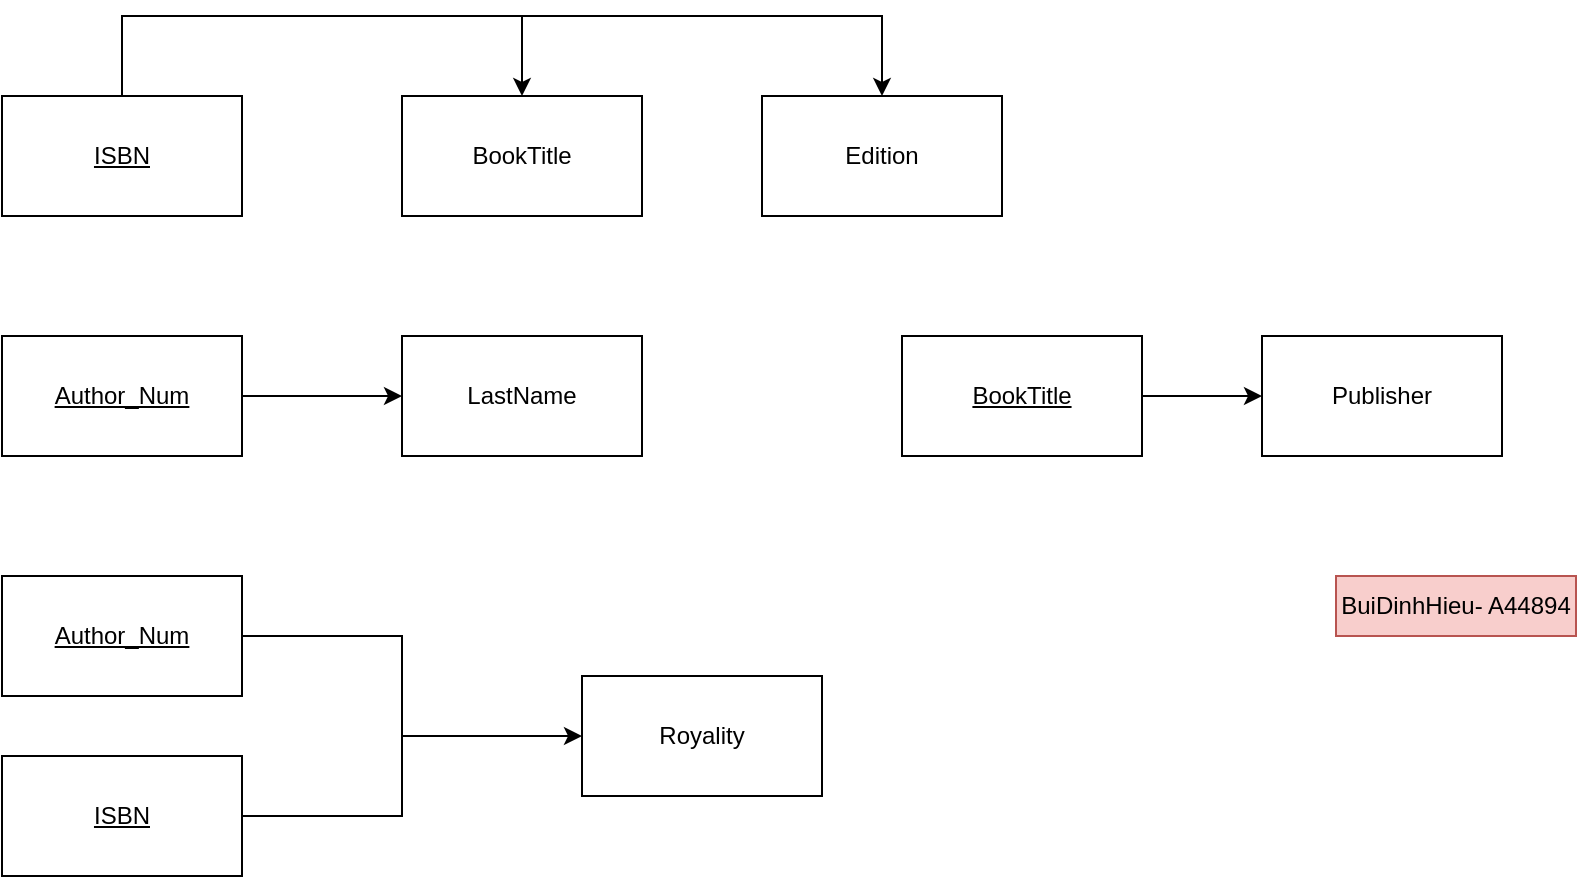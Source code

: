 <mxfile version="22.0.2" type="github">
  <diagram name="Trang-1" id="6I1aa0K_h9izhc6U7fov">
    <mxGraphModel dx="1050" dy="566" grid="1" gridSize="10" guides="1" tooltips="1" connect="1" arrows="1" fold="1" page="1" pageScale="1" pageWidth="827" pageHeight="1169" math="0" shadow="0">
      <root>
        <mxCell id="0" />
        <mxCell id="1" parent="0" />
        <mxCell id="AUdb97Btra_nYWk_Q8Ki-1" value="&lt;u&gt;ISBN&lt;/u&gt;" style="rounded=0;whiteSpace=wrap;html=1;" vertex="1" parent="1">
          <mxGeometry x="40" y="240" width="120" height="60" as="geometry" />
        </mxCell>
        <mxCell id="AUdb97Btra_nYWk_Q8Ki-9" value="" style="edgeStyle=orthogonalEdgeStyle;rounded=0;orthogonalLoop=1;jettySize=auto;html=1;" edge="1" parent="1" source="AUdb97Btra_nYWk_Q8Ki-2" target="AUdb97Btra_nYWk_Q8Ki-3">
          <mxGeometry relative="1" as="geometry" />
        </mxCell>
        <mxCell id="AUdb97Btra_nYWk_Q8Ki-2" value="&lt;u&gt;Author_Num&lt;/u&gt;" style="rounded=0;whiteSpace=wrap;html=1;" vertex="1" parent="1">
          <mxGeometry x="40" y="360" width="120" height="60" as="geometry" />
        </mxCell>
        <mxCell id="AUdb97Btra_nYWk_Q8Ki-3" value="LastName" style="whiteSpace=wrap;html=1;rounded=0;" vertex="1" parent="1">
          <mxGeometry x="240" y="360" width="120" height="60" as="geometry" />
        </mxCell>
        <mxCell id="AUdb97Btra_nYWk_Q8Ki-11" value="BookTitle" style="rounded=0;whiteSpace=wrap;html=1;" vertex="1" parent="1">
          <mxGeometry x="240" y="240" width="120" height="60" as="geometry" />
        </mxCell>
        <mxCell id="AUdb97Btra_nYWk_Q8Ki-12" value="Publisher" style="rounded=0;whiteSpace=wrap;html=1;" vertex="1" parent="1">
          <mxGeometry x="670" y="360" width="120" height="60" as="geometry" />
        </mxCell>
        <mxCell id="AUdb97Btra_nYWk_Q8Ki-13" value="Edition" style="rounded=0;whiteSpace=wrap;html=1;" vertex="1" parent="1">
          <mxGeometry x="420" y="240" width="120" height="60" as="geometry" />
        </mxCell>
        <mxCell id="AUdb97Btra_nYWk_Q8Ki-15" value="" style="endArrow=classic;html=1;rounded=0;exitX=0.5;exitY=0;exitDx=0;exitDy=0;edgeStyle=orthogonalEdgeStyle;entryX=0.5;entryY=0;entryDx=0;entryDy=0;" edge="1" parent="1" source="AUdb97Btra_nYWk_Q8Ki-1" target="AUdb97Btra_nYWk_Q8Ki-11">
          <mxGeometry width="50" height="50" relative="1" as="geometry">
            <mxPoint x="280" y="360" as="sourcePoint" />
            <mxPoint x="320" y="200" as="targetPoint" />
            <Array as="points">
              <mxPoint x="100" y="200" />
              <mxPoint x="300" y="200" />
            </Array>
          </mxGeometry>
        </mxCell>
        <mxCell id="AUdb97Btra_nYWk_Q8Ki-21" value="&lt;u&gt;Author_Num&lt;/u&gt;" style="rounded=0;whiteSpace=wrap;html=1;" vertex="1" parent="1">
          <mxGeometry x="40" y="480" width="120" height="60" as="geometry" />
        </mxCell>
        <mxCell id="AUdb97Btra_nYWk_Q8Ki-26" value="" style="edgeStyle=orthogonalEdgeStyle;rounded=0;orthogonalLoop=1;jettySize=auto;html=1;" edge="1" parent="1" source="AUdb97Btra_nYWk_Q8Ki-22" target="AUdb97Btra_nYWk_Q8Ki-25">
          <mxGeometry relative="1" as="geometry">
            <Array as="points">
              <mxPoint x="240" y="600" />
              <mxPoint x="240" y="560" />
            </Array>
          </mxGeometry>
        </mxCell>
        <mxCell id="AUdb97Btra_nYWk_Q8Ki-22" value="&lt;u&gt;ISBN&lt;/u&gt;" style="rounded=0;whiteSpace=wrap;html=1;" vertex="1" parent="1">
          <mxGeometry x="40" y="570" width="120" height="60" as="geometry" />
        </mxCell>
        <mxCell id="AUdb97Btra_nYWk_Q8Ki-25" value="Royality" style="rounded=0;whiteSpace=wrap;html=1;" vertex="1" parent="1">
          <mxGeometry x="330" y="530" width="120" height="60" as="geometry" />
        </mxCell>
        <mxCell id="AUdb97Btra_nYWk_Q8Ki-27" value="" style="endArrow=none;html=1;rounded=0;exitX=1;exitY=0.5;exitDx=0;exitDy=0;" edge="1" parent="1" source="AUdb97Btra_nYWk_Q8Ki-21">
          <mxGeometry width="50" height="50" relative="1" as="geometry">
            <mxPoint x="380" y="420" as="sourcePoint" />
            <mxPoint x="240" y="570" as="targetPoint" />
            <Array as="points">
              <mxPoint x="240" y="510" />
            </Array>
          </mxGeometry>
        </mxCell>
        <mxCell id="AUdb97Btra_nYWk_Q8Ki-29" value="BuiDinhHieu- A44894" style="text;html=1;strokeColor=#b85450;fillColor=#f8cecc;align=center;verticalAlign=middle;whiteSpace=wrap;rounded=0;" vertex="1" parent="1">
          <mxGeometry x="707" y="480" width="120" height="30" as="geometry" />
        </mxCell>
        <mxCell id="AUdb97Btra_nYWk_Q8Ki-33" value="" style="edgeStyle=orthogonalEdgeStyle;rounded=0;orthogonalLoop=1;jettySize=auto;html=1;" edge="1" parent="1" source="AUdb97Btra_nYWk_Q8Ki-30" target="AUdb97Btra_nYWk_Q8Ki-12">
          <mxGeometry relative="1" as="geometry" />
        </mxCell>
        <mxCell id="AUdb97Btra_nYWk_Q8Ki-30" value="&lt;u&gt;BookTitle&lt;/u&gt;" style="rounded=0;whiteSpace=wrap;html=1;" vertex="1" parent="1">
          <mxGeometry x="490" y="360" width="120" height="60" as="geometry" />
        </mxCell>
        <mxCell id="AUdb97Btra_nYWk_Q8Ki-31" value="" style="endArrow=classic;html=1;rounded=0;entryX=0.5;entryY=0;entryDx=0;entryDy=0;" edge="1" parent="1" target="AUdb97Btra_nYWk_Q8Ki-13">
          <mxGeometry width="50" height="50" relative="1" as="geometry">
            <mxPoint x="300" y="200" as="sourcePoint" />
            <mxPoint x="530" y="200" as="targetPoint" />
            <Array as="points">
              <mxPoint x="480" y="200" />
            </Array>
          </mxGeometry>
        </mxCell>
      </root>
    </mxGraphModel>
  </diagram>
</mxfile>
